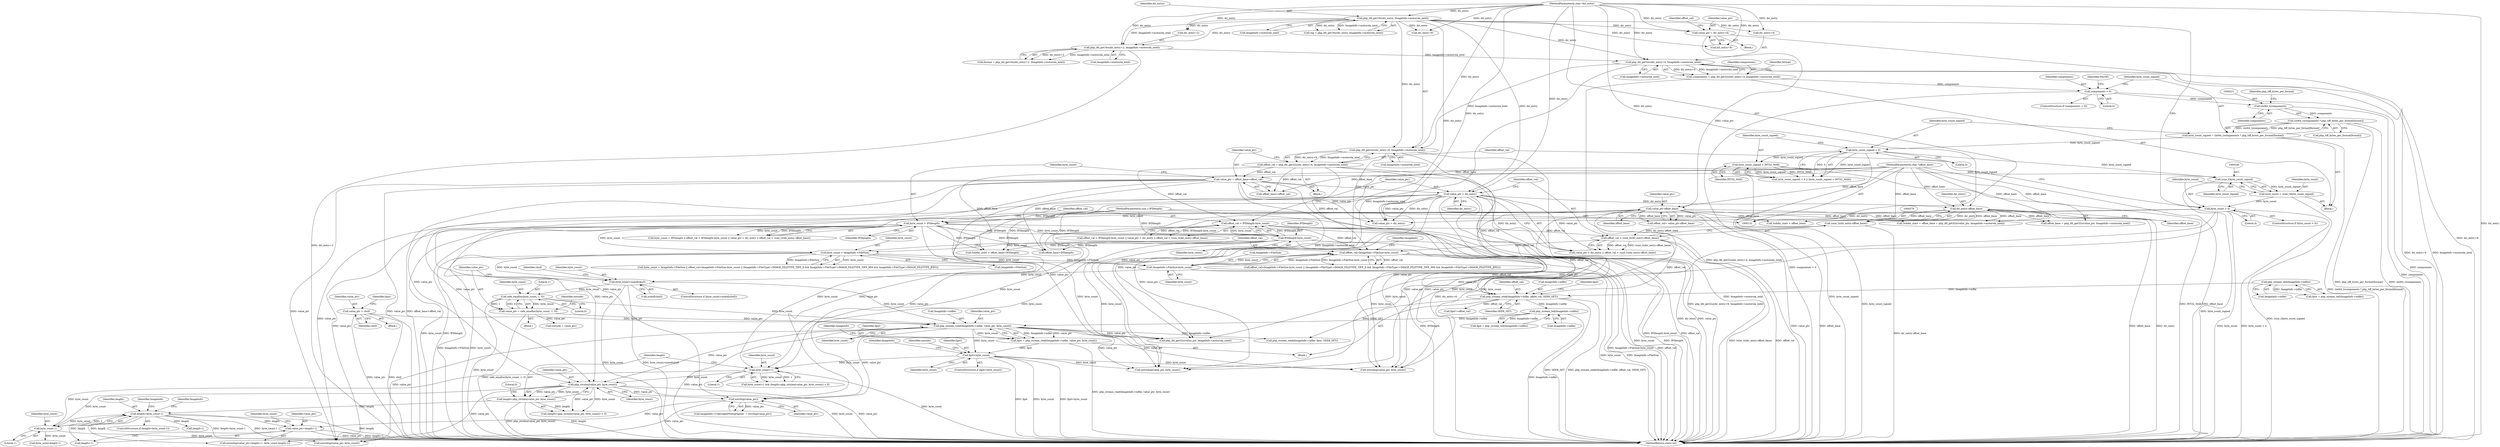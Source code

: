 digraph "0_php_082aecfc3a753ad03be82cf14f03ac065723ec92_0@pointer" {
"1000545" [label="(Call,value_ptr+length+1)"];
"1000538" [label="(Call,estrdup(value_ptr))"];
"1000411" [label="(Call,value_ptr-offset_base)"];
"1000404" [label="(Call,value_ptr = dir_entry+8)"];
"1000134" [label="(MethodParameterIn,char *dir_entry)"];
"1000176" [label="(Call,php_ifd_get16u(dir_entry, ImageInfo->motorola_intel))"];
"1000135" [label="(MethodParameterIn,char *offset_base)"];
"1000273" [label="(Call,value_ptr < dir_entry)"];
"1000256" [label="(Call,value_ptr = offset_base+offset_val)"];
"1000247" [label="(Call,offset_val = php_ifd_get32u(dir_entry+8, ImageInfo->motorola_intel))"];
"1000249" [label="(Call,php_ifd_get32u(dir_entry+8, ImageInfo->motorola_intel))"];
"1000192" [label="(Call,php_ifd_get32u(dir_entry+4, ImageInfo->motorola_intel))"];
"1000183" [label="(Call,php_ifd_get16u(dir_entry+2, ImageInfo->motorola_intel))"];
"1000522" [label="(Call,php_strnlen(value_ptr, byte_count))"];
"1000381" [label="(Call,php_stream_read(ImageInfo->infile, value_ptr, byte_count))"];
"1000366" [label="(Call,php_stream_tell(ImageInfo->infile))"];
"1000358" [label="(Call,php_stream_seek(ImageInfo->infile, offset_val, SEEK_SET))"];
"1000354" [label="(Call,php_stream_tell(ImageInfo->infile))"];
"1000292" [label="(Call,offset_val>ImageInfo->FileSize-byte_count)"];
"1000267" [label="(Call,offset_val > IFDlength-byte_count)"];
"1000269" [label="(Call,IFDlength-byte_count)"];
"1000263" [label="(Call,byte_count > IFDlength)"];
"1000243" [label="(Call,byte_count > 4)"];
"1000237" [label="(Call,byte_count = (size_t)byte_count_signed)"];
"1000239" [label="(Call,(size_t)byte_count_signed)"];
"1000228" [label="(Call,byte_count_signed < 0)"];
"1000217" [label="(Call,byte_count_signed = (int64_t)components * php_tiff_bytes_per_format[format])"];
"1000219" [label="(Call,(int64_t)components * php_tiff_bytes_per_format[format])"];
"1000220" [label="(Call,(int64_t)components)"];
"1000211" [label="(Call,components < 0)"];
"1000190" [label="(Call,components = php_ifd_get32u(dir_entry+4, ImageInfo->motorola_intel))"];
"1000231" [label="(Call,byte_count_signed > INT32_MAX)"];
"1000136" [label="(MethodParameterIn,size_t IFDlength)"];
"1000276" [label="(Call,offset_val < (size_t)(dir_entry-offset_base))"];
"1000278" [label="(Call,(size_t)(dir_entry-offset_base))"];
"1000280" [label="(Call,dir_entry-offset_base)"];
"1000294" [label="(Call,ImageInfo->FileSize-byte_count)"];
"1000286" [label="(Call,byte_count > ImageInfo->FileSize)"];
"1000349" [label="(Call,value_ptr = cbuf)"];
"1000332" [label="(Call,value_ptr = safe_emalloc(byte_count, 1, 0))"];
"1000334" [label="(Call,safe_emalloc(byte_count, 1, 0))"];
"1000327" [label="(Call,byte_count>sizeof(cbuf))"];
"1000516" [label="(Call,byte_count>1)"];
"1000394" [label="(Call,fgot<byte_count)"];
"1000379" [label="(Call,fgot = php_stream_read(ImageInfo->infile, value_ptr, byte_count))"];
"1000528" [label="(Call,length<byte_count-1)"];
"1000520" [label="(Call,length=php_strnlen(value_ptr, byte_count))"];
"1000530" [label="(Call,byte_count-1)"];
"1000547" [label="(Call,length+1)"];
"1000519" [label="(Call,(length=php_strnlen(value_ptr, byte_count)) > 0)"];
"1000345" [label="(Identifier,cbuf)"];
"1000779" [label="(Call,Subdir_start < offset_base)"];
"1000382" [label="(Call,ImageInfo->infile)"];
"1000276" [label="(Call,offset_val < (size_t)(dir_entry-offset_base))"];
"1000281" [label="(Identifier,dir_entry)"];
"1000178" [label="(Call,ImageInfo->motorola_intel)"];
"1000270" [label="(Identifier,IFDlength)"];
"1000268" [label="(Identifier,offset_val)"];
"1000196" [label="(Call,ImageInfo->motorola_intel)"];
"1000248" [label="(Identifier,offset_val)"];
"1000242" [label="(ControlStructure,if (byte_count > 4))"];
"1000271" [label="(Identifier,byte_count)"];
"1000219" [label="(Call,(int64_t)components * php_tiff_bytes_per_format[format])"];
"1000334" [label="(Call,safe_emalloc(byte_count, 1, 0))"];
"1000351" [label="(Identifier,cbuf)"];
"1000176" [label="(Call,php_ifd_get16u(dir_entry, ImageInfo->motorola_intel))"];
"1000528" [label="(Call,length<byte_count-1)"];
"1000263" [label="(Call,byte_count > IFDlength)"];
"1000546" [label="(Identifier,value_ptr)"];
"1000524" [label="(Identifier,byte_count)"];
"1000280" [label="(Call,dir_entry-offset_base)"];
"1000212" [label="(Identifier,components)"];
"1000253" [label="(Call,ImageInfo->motorola_intel)"];
"1000355" [label="(Call,ImageInfo->infile)"];
"1000181" [label="(Call,format = php_ifd_get16u(dir_entry+2, ImageInfo->motorola_intel))"];
"1000403" [label="(Block,)"];
"1000782" [label="(Call,Subdir_start > offset_base+IFDlength)"];
"1000262" [label="(Call,byte_count > IFDlength || offset_val > IFDlength-byte_count || value_ptr < dir_entry || offset_val < (size_t)(dir_entry-offset_base))"];
"1000256" [label="(Call,value_ptr = offset_base+offset_val)"];
"1000275" [label="(Identifier,dir_entry)"];
"1000285" [label="(Call,byte_count > ImageInfo->FileSize || offset_val>ImageInfo->FileSize-byte_count || (ImageInfo->FileType!=IMAGE_FILETYPE_TIFF_II && ImageInfo->FileType!=IMAGE_FILETYPE_TIFF_MM && ImageInfo->FileType!=IMAGE_FILETYPE_JPEG))"];
"1000406" [label="(Call,dir_entry+8)"];
"1000224" [label="(Identifier,php_tiff_bytes_per_format)"];
"1000246" [label="(Block,)"];
"1000387" [label="(Call,php_stream_seek(ImageInfo->infile, fpos, SEEK_SET))"];
"1000243" [label="(Call,byte_count > 4)"];
"1000534" [label="(Call,ImageInfo->CopyrightPhotographer  = estrdup(value_ptr))"];
"1000367" [label="(Call,ImageInfo->infile)"];
"1000530" [label="(Call,byte_count-1)"];
"1000551" [label="(Identifier,byte_count)"];
"1000331" [label="(Block,)"];
"1000247" [label="(Call,offset_val = php_ifd_get32u(dir_entry+8, ImageInfo->motorola_intel))"];
"1000362" [label="(Identifier,offset_val)"];
"1000222" [label="(Identifier,components)"];
"1000193" [label="(Call,dir_entry+4)"];
"1000342" [label="(Block,)"];
"1000520" [label="(Call,length=php_strnlen(value_ptr, byte_count))"];
"1000544" [label="(Call,estrndup(value_ptr+length+1, byte_count-length-1))"];
"1000216" [label="(Identifier,FALSE)"];
"1000527" [label="(ControlStructure,if (length<byte_count-1))"];
"1000574" [label="(Call,estrndup(value_ptr, byte_count))"];
"1000545" [label="(Call,value_ptr+length+1)"];
"1000522" [label="(Call,php_strnlen(value_ptr, byte_count))"];
"1000516" [label="(Call,byte_count>1)"];
"1000239" [label="(Call,(size_t)byte_count_signed)"];
"1000326" [label="(ControlStructure,if (byte_count>sizeof(cbuf)))"];
"1000177" [label="(Identifier,dir_entry)"];
"1000359" [label="(Call,ImageInfo->infile)"];
"1000536" [label="(Identifier,ImageInfo)"];
"1000718" [label="(Call,estrndup(value_ptr, byte_count))"];
"1000529" [label="(Identifier,length)"];
"1000532" [label="(Literal,1)"];
"1000220" [label="(Call,(int64_t)components)"];
"1000286" [label="(Call,byte_count > ImageInfo->FileSize)"];
"1000269" [label="(Call,IFDlength-byte_count)"];
"1000273" [label="(Call,value_ptr < dir_entry)"];
"1000227" [label="(Call,byte_count_signed < 0 || (byte_count_signed > INT32_MAX))"];
"1000531" [label="(Identifier,byte_count)"];
"1000538" [label="(Call,estrdup(value_ptr))"];
"1000267" [label="(Call,offset_val > IFDlength-byte_count)"];
"1000338" [label="(Call,outside = value_ptr)"];
"1000250" [label="(Call,dir_entry+8)"];
"1000350" [label="(Identifier,value_ptr)"];
"1000328" [label="(Identifier,byte_count)"];
"1000191" [label="(Identifier,components)"];
"1000396" [label="(Identifier,byte_count)"];
"1000327" [label="(Call,byte_count>sizeof(cbuf))"];
"1000295" [label="(Call,ImageInfo->FileSize)"];
"1000332" [label="(Call,value_ptr = safe_emalloc(byte_count, 1, 0))"];
"1000192" [label="(Call,php_ifd_get32u(dir_entry+4, ImageInfo->motorola_intel))"];
"1000278" [label="(Call,(size_t)(dir_entry-offset_base))"];
"1000333" [label="(Identifier,value_ptr)"];
"1000770" [label="(Call,offset_base + php_ifd_get32u(value_ptr, ImageInfo->motorola_intel))"];
"1000318" [label="(Call,value_ptr < dir_entry)"];
"1000228" [label="(Call,byte_count_signed < 0)"];
"1000277" [label="(Identifier,offset_val)"];
"1000230" [label="(Literal,0)"];
"1000411" [label="(Call,value_ptr-offset_base)"];
"1000187" [label="(Call,ImageInfo->motorola_intel)"];
"1000233" [label="(Identifier,INT32_MAX)"];
"1000294" [label="(Call,ImageInfo->FileSize-byte_count)"];
"1000282" [label="(Identifier,offset_base)"];
"1000363" [label="(Identifier,SEEK_SET)"];
"1000292" [label="(Call,offset_val>ImageInfo->FileSize-byte_count)"];
"1000232" [label="(Identifier,byte_count_signed)"];
"1000335" [label="(Identifier,byte_count)"];
"1000274" [label="(Identifier,value_ptr)"];
"1000358" [label="(Call,php_stream_seek(ImageInfo->infile, offset_val, SEEK_SET))"];
"1000218" [label="(Identifier,byte_count_signed)"];
"1000380" [label="(Identifier,fgot)"];
"1000784" [label="(Call,offset_base+IFDlength)"];
"1000365" [label="(Identifier,fgot)"];
"1000245" [label="(Literal,4)"];
"1000266" [label="(Call,offset_val > IFDlength-byte_count || value_ptr < dir_entry || offset_val < (size_t)(dir_entry-offset_base))"];
"1000371" [label="(Call,fgot!=offset_val)"];
"1000539" [label="(Identifier,value_ptr)"];
"1000238" [label="(Identifier,byte_count)"];
"1000135" [label="(MethodParameterIn,char *offset_base)"];
"1000797" [label="(MethodReturn,static int)"];
"1000353" [label="(Identifier,fpos)"];
"1000136" [label="(MethodParameterIn,size_t IFDlength)"];
"1000249" [label="(Call,php_ifd_get32u(dir_entry+8, ImageInfo->motorola_intel))"];
"1000410" [label="(Identifier,offset_val)"];
"1000184" [label="(Call,dir_entry+2)"];
"1000264" [label="(Identifier,byte_count)"];
"1000244" [label="(Identifier,byte_count)"];
"1000229" [label="(Identifier,byte_count_signed)"];
"1000405" [label="(Identifier,value_ptr)"];
"1000272" [label="(Call,value_ptr < dir_entry || offset_val < (size_t)(dir_entry-offset_base))"];
"1000523" [label="(Identifier,value_ptr)"];
"1000409" [label="(Call,offset_val= value_ptr-offset_base)"];
"1000339" [label="(Identifier,outside)"];
"1000293" [label="(Identifier,offset_val)"];
"1000521" [label="(Identifier,length)"];
"1000389" [label="(Identifier,ImageInfo)"];
"1000190" [label="(Call,components = php_ifd_get32u(dir_entry+4, ImageInfo->motorola_intel))"];
"1000258" [label="(Call,offset_base+offset_val)"];
"1000416" [label="(Identifier,ImageInfo)"];
"1000283" [label="(Block,)"];
"1000379" [label="(Call,fgot = php_stream_read(ImageInfo->infile, value_ptr, byte_count))"];
"1000241" [label="(Identifier,byte_count_signed)"];
"1000223" [label="(Call,php_tiff_bytes_per_format[format])"];
"1000381" [label="(Call,php_stream_read(ImageInfo->infile, value_ptr, byte_count))"];
"1000349" [label="(Call,value_ptr = cbuf)"];
"1000413" [label="(Identifier,offset_base)"];
"1000354" [label="(Call,php_stream_tell(ImageInfo->infile))"];
"1000211" [label="(Call,components < 0)"];
"1000772" [label="(Call,php_ifd_get32u(value_ptr, ImageInfo->motorola_intel))"];
"1000394" [label="(Call,fgot<byte_count)"];
"1000517" [label="(Identifier,byte_count)"];
"1000393" [label="(ControlStructure,if (fgot<byte_count))"];
"1000288" [label="(Call,ImageInfo->FileSize)"];
"1000183" [label="(Call,php_ifd_get16u(dir_entry+2, ImageInfo->motorola_intel))"];
"1000329" [label="(Call,sizeof(cbuf))"];
"1000552" [label="(Call,length-1)"];
"1000352" [label="(Call,fpos = php_stream_tell(ImageInfo->infile))"];
"1000231" [label="(Call,byte_count_signed > INT32_MAX)"];
"1000525" [label="(Literal,0)"];
"1000336" [label="(Literal,1)"];
"1000291" [label="(Call,offset_val>ImageInfo->FileSize-byte_count || (ImageInfo->FileType!=IMAGE_FILETYPE_TIFF_II && ImageInfo->FileType!=IMAGE_FILETYPE_TIFF_MM && ImageInfo->FileType!=IMAGE_FILETYPE_JPEG))"];
"1000399" [label="(Identifier,outside)"];
"1000298" [label="(Identifier,byte_count)"];
"1000265" [label="(Identifier,IFDlength)"];
"1000202" [label="(Identifier,format)"];
"1000412" [label="(Identifier,value_ptr)"];
"1000515" [label="(Call,byte_count>1 && (length=php_strnlen(value_ptr, byte_count)) > 0)"];
"1000550" [label="(Call,byte_count-length-1)"];
"1000395" [label="(Identifier,fgot)"];
"1000404" [label="(Call,value_ptr = dir_entry+8)"];
"1000386" [label="(Identifier,byte_count)"];
"1000572" [label="(Identifier,ImageInfo)"];
"1000174" [label="(Call,tag = php_ifd_get16u(dir_entry, ImageInfo->motorola_intel))"];
"1000768" [label="(Call,Subdir_start = offset_base + php_ifd_get32u(value_ptr, ImageInfo->motorola_intel))"];
"1000337" [label="(Literal,0)"];
"1000210" [label="(ControlStructure,if (components < 0))"];
"1000237" [label="(Call,byte_count = (size_t)byte_count_signed)"];
"1000518" [label="(Literal,1)"];
"1000217" [label="(Call,byte_count_signed = (int64_t)components * php_tiff_bytes_per_format[format])"];
"1000213" [label="(Literal,0)"];
"1000709" [label="(Call,estrndup(value_ptr, byte_count))"];
"1000302" [label="(Identifier,ImageInfo)"];
"1000141" [label="(Block,)"];
"1000366" [label="(Call,php_stream_tell(ImageInfo->infile))"];
"1000257" [label="(Identifier,value_ptr)"];
"1000385" [label="(Identifier,value_ptr)"];
"1000287" [label="(Identifier,byte_count)"];
"1000364" [label="(Call,fgot = php_stream_tell(ImageInfo->infile))"];
"1000134" [label="(MethodParameterIn,char *dir_entry)"];
"1000545" -> "1000544"  [label="AST: "];
"1000545" -> "1000547"  [label="CFG: "];
"1000546" -> "1000545"  [label="AST: "];
"1000547" -> "1000545"  [label="AST: "];
"1000551" -> "1000545"  [label="CFG: "];
"1000545" -> "1000797"  [label="DDG: value_ptr"];
"1000545" -> "1000797"  [label="DDG: length+1"];
"1000538" -> "1000545"  [label="DDG: value_ptr"];
"1000528" -> "1000545"  [label="DDG: length"];
"1000538" -> "1000534"  [label="AST: "];
"1000538" -> "1000539"  [label="CFG: "];
"1000539" -> "1000538"  [label="AST: "];
"1000534" -> "1000538"  [label="CFG: "];
"1000538" -> "1000534"  [label="DDG: value_ptr"];
"1000411" -> "1000538"  [label="DDG: value_ptr"];
"1000273" -> "1000538"  [label="DDG: value_ptr"];
"1000522" -> "1000538"  [label="DDG: value_ptr"];
"1000256" -> "1000538"  [label="DDG: value_ptr"];
"1000381" -> "1000538"  [label="DDG: value_ptr"];
"1000538" -> "1000544"  [label="DDG: value_ptr"];
"1000411" -> "1000409"  [label="AST: "];
"1000411" -> "1000413"  [label="CFG: "];
"1000412" -> "1000411"  [label="AST: "];
"1000413" -> "1000411"  [label="AST: "];
"1000409" -> "1000411"  [label="CFG: "];
"1000411" -> "1000797"  [label="DDG: value_ptr"];
"1000411" -> "1000797"  [label="DDG: offset_base"];
"1000411" -> "1000409"  [label="DDG: value_ptr"];
"1000411" -> "1000409"  [label="DDG: offset_base"];
"1000404" -> "1000411"  [label="DDG: value_ptr"];
"1000135" -> "1000411"  [label="DDG: offset_base"];
"1000411" -> "1000522"  [label="DDG: value_ptr"];
"1000411" -> "1000574"  [label="DDG: value_ptr"];
"1000411" -> "1000709"  [label="DDG: value_ptr"];
"1000411" -> "1000718"  [label="DDG: value_ptr"];
"1000411" -> "1000768"  [label="DDG: offset_base"];
"1000411" -> "1000770"  [label="DDG: offset_base"];
"1000411" -> "1000772"  [label="DDG: value_ptr"];
"1000411" -> "1000779"  [label="DDG: offset_base"];
"1000404" -> "1000403"  [label="AST: "];
"1000404" -> "1000406"  [label="CFG: "];
"1000405" -> "1000404"  [label="AST: "];
"1000406" -> "1000404"  [label="AST: "];
"1000410" -> "1000404"  [label="CFG: "];
"1000404" -> "1000797"  [label="DDG: dir_entry+8"];
"1000134" -> "1000404"  [label="DDG: dir_entry"];
"1000176" -> "1000404"  [label="DDG: dir_entry"];
"1000134" -> "1000132"  [label="AST: "];
"1000134" -> "1000797"  [label="DDG: dir_entry"];
"1000134" -> "1000176"  [label="DDG: dir_entry"];
"1000134" -> "1000183"  [label="DDG: dir_entry"];
"1000134" -> "1000184"  [label="DDG: dir_entry"];
"1000134" -> "1000192"  [label="DDG: dir_entry"];
"1000134" -> "1000193"  [label="DDG: dir_entry"];
"1000134" -> "1000249"  [label="DDG: dir_entry"];
"1000134" -> "1000250"  [label="DDG: dir_entry"];
"1000134" -> "1000273"  [label="DDG: dir_entry"];
"1000134" -> "1000280"  [label="DDG: dir_entry"];
"1000134" -> "1000318"  [label="DDG: dir_entry"];
"1000134" -> "1000406"  [label="DDG: dir_entry"];
"1000176" -> "1000174"  [label="AST: "];
"1000176" -> "1000178"  [label="CFG: "];
"1000177" -> "1000176"  [label="AST: "];
"1000178" -> "1000176"  [label="AST: "];
"1000174" -> "1000176"  [label="CFG: "];
"1000176" -> "1000174"  [label="DDG: dir_entry"];
"1000176" -> "1000174"  [label="DDG: ImageInfo->motorola_intel"];
"1000176" -> "1000183"  [label="DDG: dir_entry"];
"1000176" -> "1000183"  [label="DDG: ImageInfo->motorola_intel"];
"1000176" -> "1000184"  [label="DDG: dir_entry"];
"1000176" -> "1000192"  [label="DDG: dir_entry"];
"1000176" -> "1000193"  [label="DDG: dir_entry"];
"1000176" -> "1000249"  [label="DDG: dir_entry"];
"1000176" -> "1000250"  [label="DDG: dir_entry"];
"1000176" -> "1000273"  [label="DDG: dir_entry"];
"1000176" -> "1000318"  [label="DDG: dir_entry"];
"1000176" -> "1000406"  [label="DDG: dir_entry"];
"1000135" -> "1000132"  [label="AST: "];
"1000135" -> "1000797"  [label="DDG: offset_base"];
"1000135" -> "1000256"  [label="DDG: offset_base"];
"1000135" -> "1000258"  [label="DDG: offset_base"];
"1000135" -> "1000280"  [label="DDG: offset_base"];
"1000135" -> "1000768"  [label="DDG: offset_base"];
"1000135" -> "1000770"  [label="DDG: offset_base"];
"1000135" -> "1000779"  [label="DDG: offset_base"];
"1000135" -> "1000782"  [label="DDG: offset_base"];
"1000135" -> "1000784"  [label="DDG: offset_base"];
"1000273" -> "1000272"  [label="AST: "];
"1000273" -> "1000275"  [label="CFG: "];
"1000274" -> "1000273"  [label="AST: "];
"1000275" -> "1000273"  [label="AST: "];
"1000277" -> "1000273"  [label="CFG: "];
"1000272" -> "1000273"  [label="CFG: "];
"1000273" -> "1000797"  [label="DDG: dir_entry"];
"1000273" -> "1000797"  [label="DDG: value_ptr"];
"1000273" -> "1000272"  [label="DDG: value_ptr"];
"1000273" -> "1000272"  [label="DDG: dir_entry"];
"1000256" -> "1000273"  [label="DDG: value_ptr"];
"1000273" -> "1000280"  [label="DDG: dir_entry"];
"1000273" -> "1000318"  [label="DDG: value_ptr"];
"1000273" -> "1000318"  [label="DDG: dir_entry"];
"1000273" -> "1000522"  [label="DDG: value_ptr"];
"1000273" -> "1000574"  [label="DDG: value_ptr"];
"1000273" -> "1000709"  [label="DDG: value_ptr"];
"1000273" -> "1000718"  [label="DDG: value_ptr"];
"1000273" -> "1000772"  [label="DDG: value_ptr"];
"1000256" -> "1000246"  [label="AST: "];
"1000256" -> "1000258"  [label="CFG: "];
"1000257" -> "1000256"  [label="AST: "];
"1000258" -> "1000256"  [label="AST: "];
"1000264" -> "1000256"  [label="CFG: "];
"1000256" -> "1000797"  [label="DDG: offset_base+offset_val"];
"1000256" -> "1000797"  [label="DDG: value_ptr"];
"1000247" -> "1000256"  [label="DDG: offset_val"];
"1000256" -> "1000318"  [label="DDG: value_ptr"];
"1000256" -> "1000522"  [label="DDG: value_ptr"];
"1000256" -> "1000574"  [label="DDG: value_ptr"];
"1000256" -> "1000709"  [label="DDG: value_ptr"];
"1000256" -> "1000718"  [label="DDG: value_ptr"];
"1000256" -> "1000772"  [label="DDG: value_ptr"];
"1000247" -> "1000246"  [label="AST: "];
"1000247" -> "1000249"  [label="CFG: "];
"1000248" -> "1000247"  [label="AST: "];
"1000249" -> "1000247"  [label="AST: "];
"1000257" -> "1000247"  [label="CFG: "];
"1000247" -> "1000797"  [label="DDG: php_ifd_get32u(dir_entry+8, ImageInfo->motorola_intel)"];
"1000249" -> "1000247"  [label="DDG: dir_entry+8"];
"1000249" -> "1000247"  [label="DDG: ImageInfo->motorola_intel"];
"1000247" -> "1000258"  [label="DDG: offset_val"];
"1000247" -> "1000267"  [label="DDG: offset_val"];
"1000247" -> "1000292"  [label="DDG: offset_val"];
"1000247" -> "1000358"  [label="DDG: offset_val"];
"1000249" -> "1000253"  [label="CFG: "];
"1000250" -> "1000249"  [label="AST: "];
"1000253" -> "1000249"  [label="AST: "];
"1000249" -> "1000797"  [label="DDG: ImageInfo->motorola_intel"];
"1000249" -> "1000797"  [label="DDG: dir_entry+8"];
"1000192" -> "1000249"  [label="DDG: ImageInfo->motorola_intel"];
"1000249" -> "1000772"  [label="DDG: ImageInfo->motorola_intel"];
"1000192" -> "1000190"  [label="AST: "];
"1000192" -> "1000196"  [label="CFG: "];
"1000193" -> "1000192"  [label="AST: "];
"1000196" -> "1000192"  [label="AST: "];
"1000190" -> "1000192"  [label="CFG: "];
"1000192" -> "1000797"  [label="DDG: dir_entry+4"];
"1000192" -> "1000797"  [label="DDG: ImageInfo->motorola_intel"];
"1000192" -> "1000190"  [label="DDG: dir_entry+4"];
"1000192" -> "1000190"  [label="DDG: ImageInfo->motorola_intel"];
"1000183" -> "1000192"  [label="DDG: ImageInfo->motorola_intel"];
"1000192" -> "1000772"  [label="DDG: ImageInfo->motorola_intel"];
"1000183" -> "1000181"  [label="AST: "];
"1000183" -> "1000187"  [label="CFG: "];
"1000184" -> "1000183"  [label="AST: "];
"1000187" -> "1000183"  [label="AST: "];
"1000181" -> "1000183"  [label="CFG: "];
"1000183" -> "1000797"  [label="DDG: dir_entry+2"];
"1000183" -> "1000181"  [label="DDG: dir_entry+2"];
"1000183" -> "1000181"  [label="DDG: ImageInfo->motorola_intel"];
"1000522" -> "1000520"  [label="AST: "];
"1000522" -> "1000524"  [label="CFG: "];
"1000523" -> "1000522"  [label="AST: "];
"1000524" -> "1000522"  [label="AST: "];
"1000520" -> "1000522"  [label="CFG: "];
"1000522" -> "1000797"  [label="DDG: byte_count"];
"1000522" -> "1000797"  [label="DDG: value_ptr"];
"1000522" -> "1000519"  [label="DDG: value_ptr"];
"1000522" -> "1000519"  [label="DDG: byte_count"];
"1000522" -> "1000520"  [label="DDG: value_ptr"];
"1000522" -> "1000520"  [label="DDG: byte_count"];
"1000381" -> "1000522"  [label="DDG: value_ptr"];
"1000516" -> "1000522"  [label="DDG: byte_count"];
"1000522" -> "1000530"  [label="DDG: byte_count"];
"1000522" -> "1000574"  [label="DDG: value_ptr"];
"1000381" -> "1000379"  [label="AST: "];
"1000381" -> "1000386"  [label="CFG: "];
"1000382" -> "1000381"  [label="AST: "];
"1000385" -> "1000381"  [label="AST: "];
"1000386" -> "1000381"  [label="AST: "];
"1000379" -> "1000381"  [label="CFG: "];
"1000381" -> "1000797"  [label="DDG: value_ptr"];
"1000381" -> "1000379"  [label="DDG: ImageInfo->infile"];
"1000381" -> "1000379"  [label="DDG: value_ptr"];
"1000381" -> "1000379"  [label="DDG: byte_count"];
"1000366" -> "1000381"  [label="DDG: ImageInfo->infile"];
"1000349" -> "1000381"  [label="DDG: value_ptr"];
"1000332" -> "1000381"  [label="DDG: value_ptr"];
"1000327" -> "1000381"  [label="DDG: byte_count"];
"1000334" -> "1000381"  [label="DDG: byte_count"];
"1000381" -> "1000387"  [label="DDG: ImageInfo->infile"];
"1000381" -> "1000394"  [label="DDG: byte_count"];
"1000381" -> "1000574"  [label="DDG: value_ptr"];
"1000381" -> "1000709"  [label="DDG: value_ptr"];
"1000381" -> "1000718"  [label="DDG: value_ptr"];
"1000381" -> "1000772"  [label="DDG: value_ptr"];
"1000366" -> "1000364"  [label="AST: "];
"1000366" -> "1000367"  [label="CFG: "];
"1000367" -> "1000366"  [label="AST: "];
"1000364" -> "1000366"  [label="CFG: "];
"1000366" -> "1000797"  [label="DDG: ImageInfo->infile"];
"1000366" -> "1000364"  [label="DDG: ImageInfo->infile"];
"1000358" -> "1000366"  [label="DDG: ImageInfo->infile"];
"1000358" -> "1000283"  [label="AST: "];
"1000358" -> "1000363"  [label="CFG: "];
"1000359" -> "1000358"  [label="AST: "];
"1000362" -> "1000358"  [label="AST: "];
"1000363" -> "1000358"  [label="AST: "];
"1000365" -> "1000358"  [label="CFG: "];
"1000358" -> "1000797"  [label="DDG: php_stream_seek(ImageInfo->infile, offset_val, SEEK_SET)"];
"1000358" -> "1000797"  [label="DDG: SEEK_SET"];
"1000354" -> "1000358"  [label="DDG: ImageInfo->infile"];
"1000292" -> "1000358"  [label="DDG: offset_val"];
"1000267" -> "1000358"  [label="DDG: offset_val"];
"1000276" -> "1000358"  [label="DDG: offset_val"];
"1000358" -> "1000371"  [label="DDG: offset_val"];
"1000358" -> "1000387"  [label="DDG: SEEK_SET"];
"1000354" -> "1000352"  [label="AST: "];
"1000354" -> "1000355"  [label="CFG: "];
"1000355" -> "1000354"  [label="AST: "];
"1000352" -> "1000354"  [label="CFG: "];
"1000354" -> "1000352"  [label="DDG: ImageInfo->infile"];
"1000292" -> "1000291"  [label="AST: "];
"1000292" -> "1000294"  [label="CFG: "];
"1000293" -> "1000292"  [label="AST: "];
"1000294" -> "1000292"  [label="AST: "];
"1000302" -> "1000292"  [label="CFG: "];
"1000291" -> "1000292"  [label="CFG: "];
"1000292" -> "1000797"  [label="DDG: ImageInfo->FileSize-byte_count"];
"1000292" -> "1000797"  [label="DDG: offset_val"];
"1000292" -> "1000291"  [label="DDG: offset_val"];
"1000292" -> "1000291"  [label="DDG: ImageInfo->FileSize-byte_count"];
"1000267" -> "1000292"  [label="DDG: offset_val"];
"1000276" -> "1000292"  [label="DDG: offset_val"];
"1000294" -> "1000292"  [label="DDG: ImageInfo->FileSize"];
"1000294" -> "1000292"  [label="DDG: byte_count"];
"1000267" -> "1000266"  [label="AST: "];
"1000267" -> "1000269"  [label="CFG: "];
"1000268" -> "1000267"  [label="AST: "];
"1000269" -> "1000267"  [label="AST: "];
"1000274" -> "1000267"  [label="CFG: "];
"1000266" -> "1000267"  [label="CFG: "];
"1000267" -> "1000797"  [label="DDG: IFDlength-byte_count"];
"1000267" -> "1000797"  [label="DDG: offset_val"];
"1000267" -> "1000266"  [label="DDG: offset_val"];
"1000267" -> "1000266"  [label="DDG: IFDlength-byte_count"];
"1000269" -> "1000267"  [label="DDG: IFDlength"];
"1000269" -> "1000267"  [label="DDG: byte_count"];
"1000267" -> "1000276"  [label="DDG: offset_val"];
"1000269" -> "1000271"  [label="CFG: "];
"1000270" -> "1000269"  [label="AST: "];
"1000271" -> "1000269"  [label="AST: "];
"1000269" -> "1000797"  [label="DDG: IFDlength"];
"1000269" -> "1000797"  [label="DDG: byte_count"];
"1000263" -> "1000269"  [label="DDG: IFDlength"];
"1000263" -> "1000269"  [label="DDG: byte_count"];
"1000136" -> "1000269"  [label="DDG: IFDlength"];
"1000269" -> "1000286"  [label="DDG: byte_count"];
"1000269" -> "1000516"  [label="DDG: byte_count"];
"1000269" -> "1000709"  [label="DDG: byte_count"];
"1000269" -> "1000718"  [label="DDG: byte_count"];
"1000269" -> "1000782"  [label="DDG: IFDlength"];
"1000269" -> "1000784"  [label="DDG: IFDlength"];
"1000263" -> "1000262"  [label="AST: "];
"1000263" -> "1000265"  [label="CFG: "];
"1000264" -> "1000263"  [label="AST: "];
"1000265" -> "1000263"  [label="AST: "];
"1000268" -> "1000263"  [label="CFG: "];
"1000262" -> "1000263"  [label="CFG: "];
"1000263" -> "1000797"  [label="DDG: IFDlength"];
"1000263" -> "1000797"  [label="DDG: byte_count"];
"1000263" -> "1000262"  [label="DDG: byte_count"];
"1000263" -> "1000262"  [label="DDG: IFDlength"];
"1000243" -> "1000263"  [label="DDG: byte_count"];
"1000136" -> "1000263"  [label="DDG: IFDlength"];
"1000263" -> "1000286"  [label="DDG: byte_count"];
"1000263" -> "1000516"  [label="DDG: byte_count"];
"1000263" -> "1000709"  [label="DDG: byte_count"];
"1000263" -> "1000718"  [label="DDG: byte_count"];
"1000263" -> "1000782"  [label="DDG: IFDlength"];
"1000263" -> "1000784"  [label="DDG: IFDlength"];
"1000243" -> "1000242"  [label="AST: "];
"1000243" -> "1000245"  [label="CFG: "];
"1000244" -> "1000243"  [label="AST: "];
"1000245" -> "1000243"  [label="AST: "];
"1000248" -> "1000243"  [label="CFG: "];
"1000405" -> "1000243"  [label="CFG: "];
"1000243" -> "1000797"  [label="DDG: byte_count"];
"1000243" -> "1000797"  [label="DDG: byte_count > 4"];
"1000237" -> "1000243"  [label="DDG: byte_count"];
"1000243" -> "1000516"  [label="DDG: byte_count"];
"1000243" -> "1000709"  [label="DDG: byte_count"];
"1000243" -> "1000718"  [label="DDG: byte_count"];
"1000237" -> "1000141"  [label="AST: "];
"1000237" -> "1000239"  [label="CFG: "];
"1000238" -> "1000237"  [label="AST: "];
"1000239" -> "1000237"  [label="AST: "];
"1000244" -> "1000237"  [label="CFG: "];
"1000237" -> "1000797"  [label="DDG: (size_t)byte_count_signed"];
"1000239" -> "1000237"  [label="DDG: byte_count_signed"];
"1000239" -> "1000241"  [label="CFG: "];
"1000240" -> "1000239"  [label="AST: "];
"1000241" -> "1000239"  [label="AST: "];
"1000239" -> "1000797"  [label="DDG: byte_count_signed"];
"1000228" -> "1000239"  [label="DDG: byte_count_signed"];
"1000231" -> "1000239"  [label="DDG: byte_count_signed"];
"1000228" -> "1000227"  [label="AST: "];
"1000228" -> "1000230"  [label="CFG: "];
"1000229" -> "1000228"  [label="AST: "];
"1000230" -> "1000228"  [label="AST: "];
"1000232" -> "1000228"  [label="CFG: "];
"1000227" -> "1000228"  [label="CFG: "];
"1000228" -> "1000797"  [label="DDG: byte_count_signed"];
"1000228" -> "1000227"  [label="DDG: byte_count_signed"];
"1000228" -> "1000227"  [label="DDG: 0"];
"1000217" -> "1000228"  [label="DDG: byte_count_signed"];
"1000228" -> "1000231"  [label="DDG: byte_count_signed"];
"1000217" -> "1000141"  [label="AST: "];
"1000217" -> "1000219"  [label="CFG: "];
"1000218" -> "1000217"  [label="AST: "];
"1000219" -> "1000217"  [label="AST: "];
"1000229" -> "1000217"  [label="CFG: "];
"1000217" -> "1000797"  [label="DDG: (int64_t)components * php_tiff_bytes_per_format[format]"];
"1000219" -> "1000217"  [label="DDG: (int64_t)components"];
"1000219" -> "1000217"  [label="DDG: php_tiff_bytes_per_format[format]"];
"1000219" -> "1000223"  [label="CFG: "];
"1000220" -> "1000219"  [label="AST: "];
"1000223" -> "1000219"  [label="AST: "];
"1000219" -> "1000797"  [label="DDG: php_tiff_bytes_per_format[format]"];
"1000219" -> "1000797"  [label="DDG: (int64_t)components"];
"1000220" -> "1000219"  [label="DDG: components"];
"1000220" -> "1000222"  [label="CFG: "];
"1000221" -> "1000220"  [label="AST: "];
"1000222" -> "1000220"  [label="AST: "];
"1000224" -> "1000220"  [label="CFG: "];
"1000220" -> "1000797"  [label="DDG: components"];
"1000211" -> "1000220"  [label="DDG: components"];
"1000211" -> "1000210"  [label="AST: "];
"1000211" -> "1000213"  [label="CFG: "];
"1000212" -> "1000211"  [label="AST: "];
"1000213" -> "1000211"  [label="AST: "];
"1000216" -> "1000211"  [label="CFG: "];
"1000218" -> "1000211"  [label="CFG: "];
"1000211" -> "1000797"  [label="DDG: components"];
"1000211" -> "1000797"  [label="DDG: components < 0"];
"1000190" -> "1000211"  [label="DDG: components"];
"1000190" -> "1000141"  [label="AST: "];
"1000191" -> "1000190"  [label="AST: "];
"1000202" -> "1000190"  [label="CFG: "];
"1000190" -> "1000797"  [label="DDG: php_ifd_get32u(dir_entry+4, ImageInfo->motorola_intel)"];
"1000231" -> "1000227"  [label="AST: "];
"1000231" -> "1000233"  [label="CFG: "];
"1000232" -> "1000231"  [label="AST: "];
"1000233" -> "1000231"  [label="AST: "];
"1000227" -> "1000231"  [label="CFG: "];
"1000231" -> "1000797"  [label="DDG: INT32_MAX"];
"1000231" -> "1000797"  [label="DDG: byte_count_signed"];
"1000231" -> "1000227"  [label="DDG: byte_count_signed"];
"1000231" -> "1000227"  [label="DDG: INT32_MAX"];
"1000136" -> "1000132"  [label="AST: "];
"1000136" -> "1000797"  [label="DDG: IFDlength"];
"1000136" -> "1000782"  [label="DDG: IFDlength"];
"1000136" -> "1000784"  [label="DDG: IFDlength"];
"1000276" -> "1000272"  [label="AST: "];
"1000276" -> "1000278"  [label="CFG: "];
"1000277" -> "1000276"  [label="AST: "];
"1000278" -> "1000276"  [label="AST: "];
"1000272" -> "1000276"  [label="CFG: "];
"1000276" -> "1000797"  [label="DDG: (size_t)(dir_entry-offset_base)"];
"1000276" -> "1000797"  [label="DDG: offset_val"];
"1000276" -> "1000272"  [label="DDG: offset_val"];
"1000276" -> "1000272"  [label="DDG: (size_t)(dir_entry-offset_base)"];
"1000278" -> "1000276"  [label="DDG: dir_entry-offset_base"];
"1000278" -> "1000280"  [label="CFG: "];
"1000279" -> "1000278"  [label="AST: "];
"1000280" -> "1000278"  [label="AST: "];
"1000278" -> "1000797"  [label="DDG: dir_entry-offset_base"];
"1000280" -> "1000278"  [label="DDG: dir_entry"];
"1000280" -> "1000278"  [label="DDG: offset_base"];
"1000280" -> "1000282"  [label="CFG: "];
"1000281" -> "1000280"  [label="AST: "];
"1000282" -> "1000280"  [label="AST: "];
"1000280" -> "1000797"  [label="DDG: offset_base"];
"1000280" -> "1000797"  [label="DDG: dir_entry"];
"1000280" -> "1000318"  [label="DDG: dir_entry"];
"1000280" -> "1000768"  [label="DDG: offset_base"];
"1000280" -> "1000770"  [label="DDG: offset_base"];
"1000280" -> "1000779"  [label="DDG: offset_base"];
"1000294" -> "1000298"  [label="CFG: "];
"1000295" -> "1000294"  [label="AST: "];
"1000298" -> "1000294"  [label="AST: "];
"1000294" -> "1000797"  [label="DDG: byte_count"];
"1000294" -> "1000797"  [label="DDG: ImageInfo->FileSize"];
"1000286" -> "1000294"  [label="DDG: ImageInfo->FileSize"];
"1000286" -> "1000294"  [label="DDG: byte_count"];
"1000294" -> "1000327"  [label="DDG: byte_count"];
"1000286" -> "1000285"  [label="AST: "];
"1000286" -> "1000288"  [label="CFG: "];
"1000287" -> "1000286"  [label="AST: "];
"1000288" -> "1000286"  [label="AST: "];
"1000293" -> "1000286"  [label="CFG: "];
"1000285" -> "1000286"  [label="CFG: "];
"1000286" -> "1000797"  [label="DDG: byte_count"];
"1000286" -> "1000797"  [label="DDG: ImageInfo->FileSize"];
"1000286" -> "1000285"  [label="DDG: byte_count"];
"1000286" -> "1000285"  [label="DDG: ImageInfo->FileSize"];
"1000286" -> "1000327"  [label="DDG: byte_count"];
"1000349" -> "1000342"  [label="AST: "];
"1000349" -> "1000351"  [label="CFG: "];
"1000350" -> "1000349"  [label="AST: "];
"1000351" -> "1000349"  [label="AST: "];
"1000353" -> "1000349"  [label="CFG: "];
"1000349" -> "1000797"  [label="DDG: cbuf"];
"1000349" -> "1000797"  [label="DDG: value_ptr"];
"1000332" -> "1000331"  [label="AST: "];
"1000332" -> "1000334"  [label="CFG: "];
"1000333" -> "1000332"  [label="AST: "];
"1000334" -> "1000332"  [label="AST: "];
"1000339" -> "1000332"  [label="CFG: "];
"1000332" -> "1000797"  [label="DDG: safe_emalloc(byte_count, 1, 0)"];
"1000334" -> "1000332"  [label="DDG: byte_count"];
"1000334" -> "1000332"  [label="DDG: 1"];
"1000334" -> "1000332"  [label="DDG: 0"];
"1000332" -> "1000338"  [label="DDG: value_ptr"];
"1000334" -> "1000337"  [label="CFG: "];
"1000335" -> "1000334"  [label="AST: "];
"1000336" -> "1000334"  [label="AST: "];
"1000337" -> "1000334"  [label="AST: "];
"1000334" -> "1000797"  [label="DDG: byte_count"];
"1000327" -> "1000334"  [label="DDG: byte_count"];
"1000327" -> "1000326"  [label="AST: "];
"1000327" -> "1000329"  [label="CFG: "];
"1000328" -> "1000327"  [label="AST: "];
"1000329" -> "1000327"  [label="AST: "];
"1000333" -> "1000327"  [label="CFG: "];
"1000345" -> "1000327"  [label="CFG: "];
"1000327" -> "1000797"  [label="DDG: byte_count"];
"1000327" -> "1000797"  [label="DDG: byte_count>sizeof(cbuf)"];
"1000516" -> "1000515"  [label="AST: "];
"1000516" -> "1000518"  [label="CFG: "];
"1000517" -> "1000516"  [label="AST: "];
"1000518" -> "1000516"  [label="AST: "];
"1000521" -> "1000516"  [label="CFG: "];
"1000515" -> "1000516"  [label="CFG: "];
"1000516" -> "1000797"  [label="DDG: byte_count"];
"1000516" -> "1000515"  [label="DDG: byte_count"];
"1000516" -> "1000515"  [label="DDG: 1"];
"1000394" -> "1000516"  [label="DDG: byte_count"];
"1000516" -> "1000530"  [label="DDG: byte_count"];
"1000394" -> "1000393"  [label="AST: "];
"1000394" -> "1000396"  [label="CFG: "];
"1000395" -> "1000394"  [label="AST: "];
"1000396" -> "1000394"  [label="AST: "];
"1000399" -> "1000394"  [label="CFG: "];
"1000416" -> "1000394"  [label="CFG: "];
"1000394" -> "1000797"  [label="DDG: byte_count"];
"1000394" -> "1000797"  [label="DDG: fgot<byte_count"];
"1000394" -> "1000797"  [label="DDG: fgot"];
"1000379" -> "1000394"  [label="DDG: fgot"];
"1000394" -> "1000709"  [label="DDG: byte_count"];
"1000394" -> "1000718"  [label="DDG: byte_count"];
"1000379" -> "1000283"  [label="AST: "];
"1000380" -> "1000379"  [label="AST: "];
"1000389" -> "1000379"  [label="CFG: "];
"1000379" -> "1000797"  [label="DDG: php_stream_read(ImageInfo->infile, value_ptr, byte_count)"];
"1000528" -> "1000527"  [label="AST: "];
"1000528" -> "1000530"  [label="CFG: "];
"1000529" -> "1000528"  [label="AST: "];
"1000530" -> "1000528"  [label="AST: "];
"1000536" -> "1000528"  [label="CFG: "];
"1000572" -> "1000528"  [label="CFG: "];
"1000528" -> "1000797"  [label="DDG: length<byte_count-1"];
"1000528" -> "1000797"  [label="DDG: byte_count-1"];
"1000528" -> "1000797"  [label="DDG: length"];
"1000520" -> "1000528"  [label="DDG: length"];
"1000530" -> "1000528"  [label="DDG: byte_count"];
"1000530" -> "1000528"  [label="DDG: 1"];
"1000528" -> "1000544"  [label="DDG: length"];
"1000528" -> "1000547"  [label="DDG: length"];
"1000528" -> "1000552"  [label="DDG: length"];
"1000520" -> "1000519"  [label="AST: "];
"1000521" -> "1000520"  [label="AST: "];
"1000525" -> "1000520"  [label="CFG: "];
"1000520" -> "1000797"  [label="DDG: php_strnlen(value_ptr, byte_count)"];
"1000520" -> "1000797"  [label="DDG: length"];
"1000520" -> "1000519"  [label="DDG: length"];
"1000530" -> "1000532"  [label="CFG: "];
"1000531" -> "1000530"  [label="AST: "];
"1000532" -> "1000530"  [label="AST: "];
"1000530" -> "1000550"  [label="DDG: byte_count"];
"1000530" -> "1000574"  [label="DDG: byte_count"];
}
